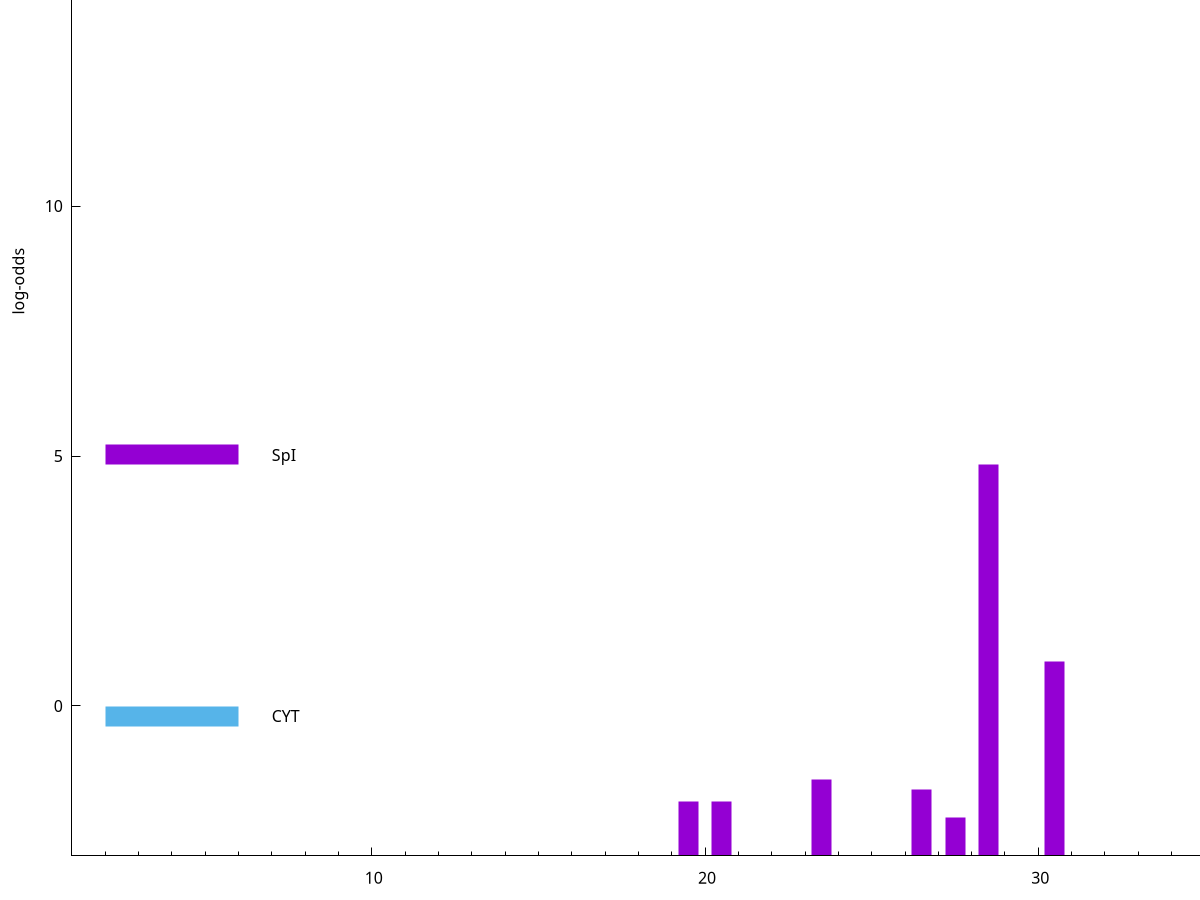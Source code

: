 set title "LipoP predictions for SRR5666568.gff"
set size 2., 1.4
set xrange [1:70] 
set mxtics 10
set yrange [-3:20]
set y2range [0:23]
set ylabel "log-odds"
set term postscript eps color solid "Helvetica" 30
set output "SRR5666568.gff14.eps"
set arrow from 2,16.0882 to 6,16.0882 nohead lt 4 lw 20
set label "TMH" at 7,16.0882
set arrow from 2,5.02075 to 6,5.02075 nohead lt 1 lw 20
set label "SpI" at 7,5.02075
set arrow from 2,-0.200913 to 6,-0.200913 nohead lt 3 lw 20
set label "CYT" at 7,-0.200913
set arrow from 2,16.0882 to 6,16.0882 nohead lt 4 lw 20
set label "TMH" at 7,16.0882
# NOTE: The scores below are the log-odds scores with the threshold
# NOTE: subtracted (a hack to make gnuplot make the histogram all
# NOTE: look nice).
plot "-" axes x1y2 title "" with impulses lt 1 lw 20
28.500000 7.838510
30.500000 3.896604
23.500000 1.524550
26.500000 1.325860
20.500000 1.096680
19.500000 1.096330
27.500000 0.765900
e
exit

